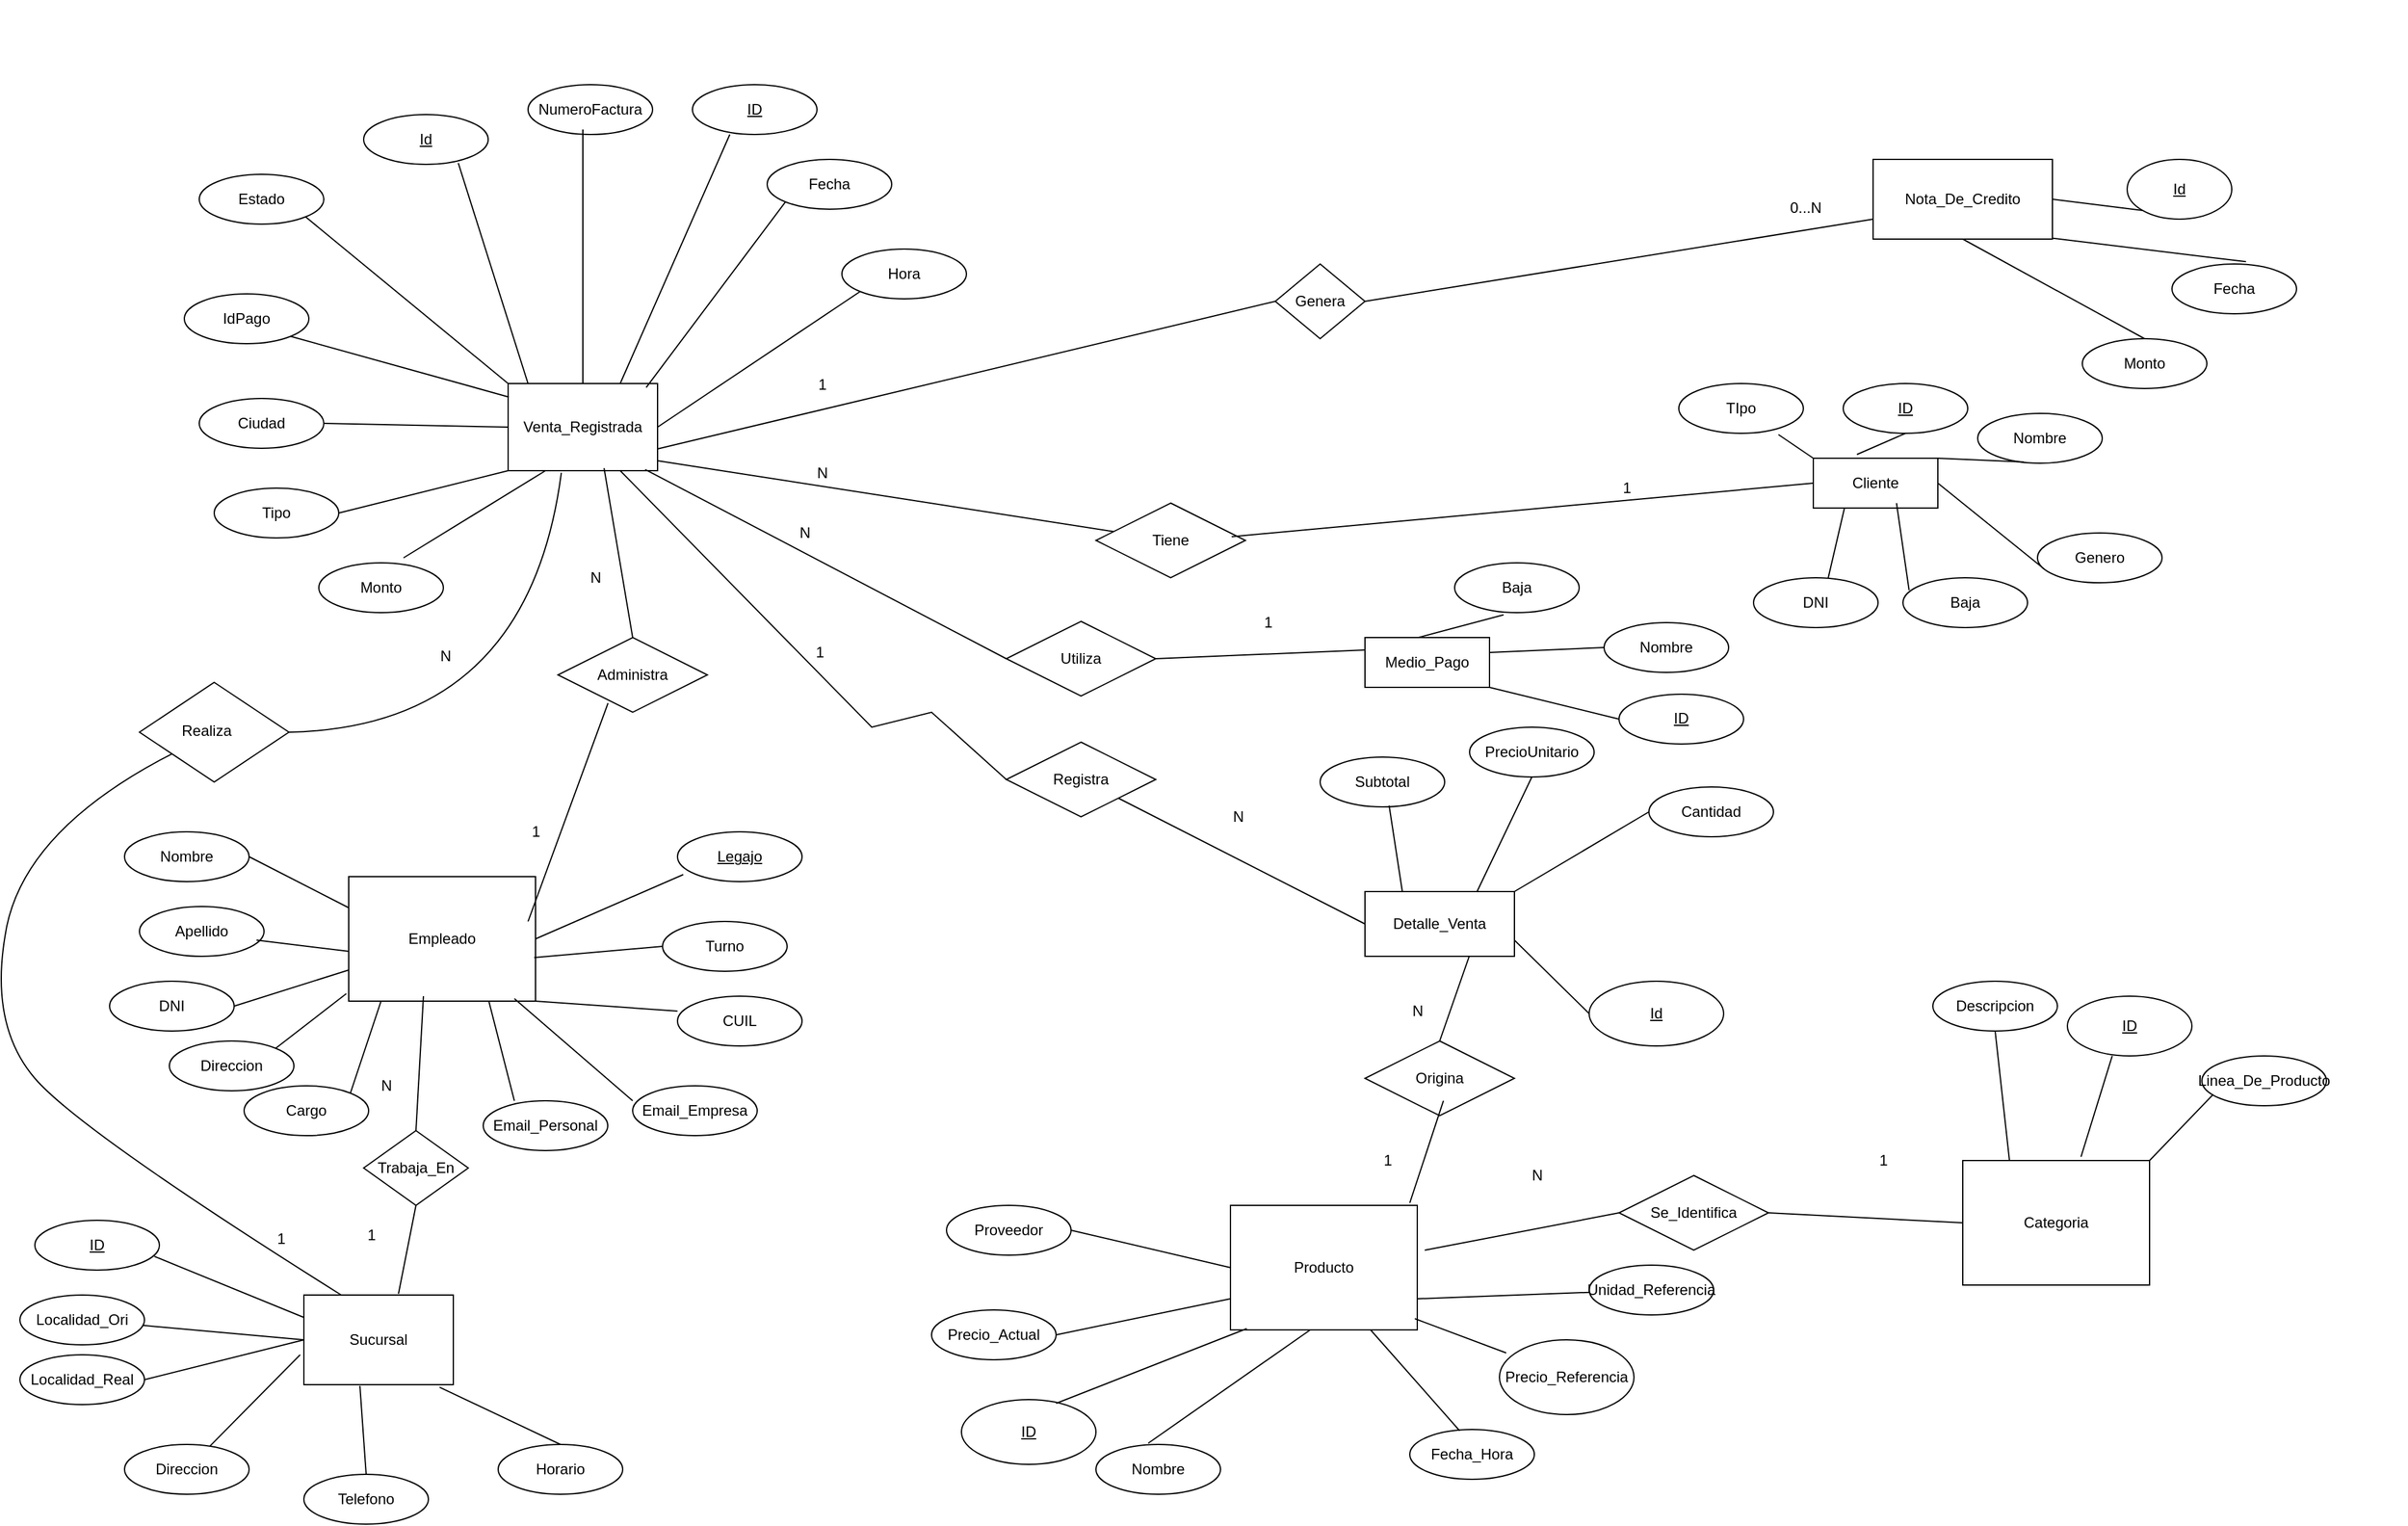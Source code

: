 <mxfile version="26.0.16">
  <diagram name="Página-1" id="UsycYZGFSsphmftQ30QH">
    <mxGraphModel dx="1320" dy="2883" grid="1" gridSize="12" guides="0" tooltips="1" connect="1" arrows="1" fold="1" page="1" pageScale="1" pageWidth="2200" pageHeight="2200" math="0" shadow="0">
      <root>
        <mxCell id="0" />
        <mxCell id="1" parent="0" />
        <mxCell id="an_xKArvUmKsYVzUiVtq-6" value="Venta_Registrada" style="whiteSpace=wrap;html=1;align=center;perimeterSpacing=0;strokeWidth=1;" parent="1" vertex="1">
          <mxGeometry x="512" y="252" width="120" height="70" as="geometry" />
        </mxCell>
        <mxCell id="an_xKArvUmKsYVzUiVtq-10" value="Ciudad" style="ellipse;whiteSpace=wrap;html=1;align=center;" parent="1" vertex="1">
          <mxGeometry x="264" y="264" width="100" height="40" as="geometry" />
        </mxCell>
        <mxCell id="an_xKArvUmKsYVzUiVtq-11" value="Cliente" style="whiteSpace=wrap;html=1;align=center;" parent="1" vertex="1">
          <mxGeometry x="1560" y="312" width="100" height="40" as="geometry" />
        </mxCell>
        <mxCell id="an_xKArvUmKsYVzUiVtq-12" value="Id" style="ellipse;whiteSpace=wrap;html=1;align=center;fontStyle=4;" parent="1" vertex="1">
          <mxGeometry x="396" y="36" width="100" height="40" as="geometry" />
        </mxCell>
        <mxCell id="an_xKArvUmKsYVzUiVtq-13" value="ID" style="ellipse;whiteSpace=wrap;html=1;align=center;fontStyle=4;" parent="1" vertex="1">
          <mxGeometry x="1584" y="252" width="100" height="40" as="geometry" />
        </mxCell>
        <mxCell id="an_xKArvUmKsYVzUiVtq-17" value="ID" style="ellipse;whiteSpace=wrap;html=1;align=center;fontStyle=4;" parent="1" vertex="1">
          <mxGeometry x="876" y="1068" width="108" height="52" as="geometry" />
        </mxCell>
        <mxCell id="an_xKArvUmKsYVzUiVtq-20" value="Fecha" style="ellipse;whiteSpace=wrap;html=1;align=center;" parent="1" vertex="1">
          <mxGeometry x="720" y="72" width="100" height="40" as="geometry" />
        </mxCell>
        <mxCell id="an_xKArvUmKsYVzUiVtq-26" value="Hora" style="ellipse;whiteSpace=wrap;html=1;align=center;" parent="1" vertex="1">
          <mxGeometry x="780" y="144" width="100" height="40" as="geometry" />
        </mxCell>
        <mxCell id="an_xKArvUmKsYVzUiVtq-27" value="Nombre" style="ellipse;whiteSpace=wrap;html=1;align=center;" parent="1" vertex="1">
          <mxGeometry x="1392" y="444" width="100" height="40" as="geometry" />
        </mxCell>
        <mxCell id="an_xKArvUmKsYVzUiVtq-40" value="Tiene" style="shape=rhombus;perimeter=rhombusPerimeter;whiteSpace=wrap;html=1;align=center;" parent="1" vertex="1">
          <mxGeometry x="984" y="348" width="120" height="60" as="geometry" />
        </mxCell>
        <mxCell id="an_xKArvUmKsYVzUiVtq-42" value="Utiliza" style="shape=rhombus;perimeter=rhombusPerimeter;whiteSpace=wrap;html=1;align=center;" parent="1" vertex="1">
          <mxGeometry x="912" y="443" width="120" height="60" as="geometry" />
        </mxCell>
        <mxCell id="an_xKArvUmKsYVzUiVtq-43" value="Administra" style="shape=rhombus;perimeter=rhombusPerimeter;whiteSpace=wrap;html=1;align=center;" parent="1" vertex="1">
          <mxGeometry x="552" y="456" width="120" height="60" as="geometry" />
        </mxCell>
        <mxCell id="an_xKArvUmKsYVzUiVtq-47" value="1" style="text;html=1;align=center;verticalAlign=middle;resizable=0;points=[];autosize=1;strokeColor=none;fillColor=none;" parent="1" vertex="1">
          <mxGeometry x="1392" y="324" width="36" height="24" as="geometry" />
        </mxCell>
        <mxCell id="an_xKArvUmKsYVzUiVtq-51" value="Nombre" style="ellipse;whiteSpace=wrap;html=1;align=center;" parent="1" vertex="1">
          <mxGeometry x="1692" y="276" width="100" height="40" as="geometry" />
        </mxCell>
        <mxCell id="an_xKArvUmKsYVzUiVtq-52" value="Genero" style="ellipse;whiteSpace=wrap;html=1;align=center;" parent="1" vertex="1">
          <mxGeometry x="1740" y="372" width="100" height="40" as="geometry" />
        </mxCell>
        <mxCell id="an_xKArvUmKsYVzUiVtq-55" value="TIpo" style="ellipse;whiteSpace=wrap;html=1;align=center;" parent="1" vertex="1">
          <mxGeometry x="1452" y="252" width="100" height="40" as="geometry" />
        </mxCell>
        <mxCell id="an_xKArvUmKsYVzUiVtq-58" value="N" style="text;html=1;align=center;verticalAlign=middle;resizable=0;points=[];autosize=1;strokeColor=none;fillColor=none;" parent="1" vertex="1">
          <mxGeometry x="732" y="360" width="36" height="24" as="geometry" />
        </mxCell>
        <mxCell id="an_xKArvUmKsYVzUiVtq-66" value="" style="endArrow=none;html=1;rounded=0;entryX=0;entryY=0.5;entryDx=0;entryDy=0;exitX=0.908;exitY=0.45;exitDx=0;exitDy=0;exitPerimeter=0;" parent="1" source="an_xKArvUmKsYVzUiVtq-40" target="an_xKArvUmKsYVzUiVtq-11" edge="1">
          <mxGeometry width="50" height="50" relative="1" as="geometry">
            <mxPoint x="1044" y="458" as="sourcePoint" />
            <mxPoint x="1094" y="408" as="targetPoint" />
          </mxGeometry>
        </mxCell>
        <mxCell id="an_xKArvUmKsYVzUiVtq-67" value="Medio_Pago" style="whiteSpace=wrap;html=1;align=center;" parent="1" vertex="1">
          <mxGeometry x="1200" y="456" width="100" height="40" as="geometry" />
        </mxCell>
        <mxCell id="an_xKArvUmKsYVzUiVtq-68" value="1" style="text;html=1;align=center;verticalAlign=middle;resizable=0;points=[];autosize=1;strokeColor=none;fillColor=none;" parent="1" vertex="1">
          <mxGeometry x="1104" y="432" width="36" height="24" as="geometry" />
        </mxCell>
        <mxCell id="an_xKArvUmKsYVzUiVtq-73" value="ID" style="ellipse;whiteSpace=wrap;html=1;align=center;fontStyle=4;" parent="1" vertex="1">
          <mxGeometry x="1404" y="501.48" width="100" height="40" as="geometry" />
        </mxCell>
        <mxCell id="an_xKArvUmKsYVzUiVtq-75" value="" style="endArrow=none;html=1;rounded=0;entryX=0;entryY=0.25;entryDx=0;entryDy=0;exitX=1;exitY=0.5;exitDx=0;exitDy=0;" parent="1" source="an_xKArvUmKsYVzUiVtq-42" target="an_xKArvUmKsYVzUiVtq-67" edge="1">
          <mxGeometry width="50" height="50" relative="1" as="geometry">
            <mxPoint x="1068" y="529" as="sourcePoint" />
            <mxPoint x="1118" y="479" as="targetPoint" />
          </mxGeometry>
        </mxCell>
        <mxCell id="an_xKArvUmKsYVzUiVtq-77" value="N" style="text;html=1;align=center;verticalAlign=middle;resizable=0;points=[];autosize=1;strokeColor=none;fillColor=none;" parent="1" vertex="1">
          <mxGeometry x="746" y="312" width="36" height="24" as="geometry" />
        </mxCell>
        <mxCell id="an_xKArvUmKsYVzUiVtq-92" style="edgeStyle=none;rounded=0;orthogonalLoop=1;jettySize=auto;html=1;" parent="1" source="an_xKArvUmKsYVzUiVtq-82" edge="1">
          <mxGeometry relative="1" as="geometry">
            <mxPoint x="492" y="668" as="targetPoint" />
          </mxGeometry>
        </mxCell>
        <mxCell id="an_xKArvUmKsYVzUiVtq-82" value="Empleado" style="whiteSpace=wrap;html=1;align=center;" parent="1" vertex="1">
          <mxGeometry x="384" y="648" width="150" height="100" as="geometry" />
        </mxCell>
        <mxCell id="an_xKArvUmKsYVzUiVtq-87" value="1" style="text;html=1;align=center;verticalAlign=middle;resizable=0;points=[];autosize=1;strokeColor=none;fillColor=none;" parent="1" vertex="1">
          <mxGeometry x="516" y="600" width="36" height="24" as="geometry" />
        </mxCell>
        <mxCell id="an_xKArvUmKsYVzUiVtq-89" value="N" style="text;html=1;align=center;verticalAlign=middle;resizable=0;points=[];autosize=1;strokeColor=none;fillColor=none;" parent="1" vertex="1">
          <mxGeometry x="564" y="396" width="36" height="24" as="geometry" />
        </mxCell>
        <mxCell id="an_xKArvUmKsYVzUiVtq-93" value="Email_Empresa" style="ellipse;whiteSpace=wrap;html=1;align=center;" parent="1" vertex="1">
          <mxGeometry x="612" y="816" width="100" height="40" as="geometry" />
        </mxCell>
        <mxCell id="an_xKArvUmKsYVzUiVtq-94" value="Email_Personal" style="ellipse;whiteSpace=wrap;html=1;align=center;" parent="1" vertex="1">
          <mxGeometry x="492" y="828" width="100" height="40" as="geometry" />
        </mxCell>
        <mxCell id="an_xKArvUmKsYVzUiVtq-95" value="Direccion" style="ellipse;whiteSpace=wrap;html=1;align=center;" parent="1" vertex="1">
          <mxGeometry x="240" y="780" width="100" height="40" as="geometry" />
        </mxCell>
        <mxCell id="an_xKArvUmKsYVzUiVtq-96" value="DNI" style="ellipse;whiteSpace=wrap;html=1;align=center;" parent="1" vertex="1">
          <mxGeometry x="192" y="732" width="100" height="40" as="geometry" />
        </mxCell>
        <mxCell id="an_xKArvUmKsYVzUiVtq-97" value="Apellido" style="ellipse;whiteSpace=wrap;html=1;align=center;" parent="1" vertex="1">
          <mxGeometry x="216" y="672" width="100" height="40" as="geometry" />
        </mxCell>
        <mxCell id="an_xKArvUmKsYVzUiVtq-98" value="Nombre" style="ellipse;whiteSpace=wrap;html=1;align=center;" parent="1" vertex="1">
          <mxGeometry x="204" y="612" width="100" height="40" as="geometry" />
        </mxCell>
        <mxCell id="an_xKArvUmKsYVzUiVtq-99" value="" style="endArrow=none;html=1;rounded=0;entryX=0.335;entryY=0.878;entryDx=0;entryDy=0;entryPerimeter=0;exitX=0.96;exitY=0.36;exitDx=0;exitDy=0;exitPerimeter=0;" parent="1" source="an_xKArvUmKsYVzUiVtq-82" target="an_xKArvUmKsYVzUiVtq-43" edge="1">
          <mxGeometry width="50" height="50" relative="1" as="geometry">
            <mxPoint x="576" y="686" as="sourcePoint" />
            <mxPoint x="626" y="636" as="targetPoint" />
          </mxGeometry>
        </mxCell>
        <mxCell id="an_xKArvUmKsYVzUiVtq-100" value="Descripcion" style="ellipse;whiteSpace=wrap;html=1;align=center;" parent="1" vertex="1">
          <mxGeometry x="1656" y="732" width="100" height="40" as="geometry" />
        </mxCell>
        <mxCell id="an_xKArvUmKsYVzUiVtq-101" value="Cargo" style="ellipse;whiteSpace=wrap;html=1;align=center;" parent="1" vertex="1">
          <mxGeometry x="300" y="816" width="100" height="40" as="geometry" />
        </mxCell>
        <mxCell id="an_xKArvUmKsYVzUiVtq-102" value="CUIL" style="ellipse;whiteSpace=wrap;html=1;align=center;" parent="1" vertex="1">
          <mxGeometry x="648" y="744" width="100" height="40" as="geometry" />
        </mxCell>
        <mxCell id="an_xKArvUmKsYVzUiVtq-105" value="Turno" style="ellipse;whiteSpace=wrap;html=1;align=center;" parent="1" vertex="1">
          <mxGeometry x="636" y="684" width="100" height="40" as="geometry" />
        </mxCell>
        <mxCell id="an_xKArvUmKsYVzUiVtq-117" value="ID" style="ellipse;whiteSpace=wrap;html=1;align=center;fontStyle=4;" parent="1" vertex="1">
          <mxGeometry x="1764" y="744" width="100" height="48" as="geometry" />
        </mxCell>
        <mxCell id="an_xKArvUmKsYVzUiVtq-120" value="Linea_De_Producto" style="ellipse;whiteSpace=wrap;html=1;align=center;" parent="1" vertex="1">
          <mxGeometry x="1872" y="792" width="100" height="40" as="geometry" />
        </mxCell>
        <mxCell id="an_xKArvUmKsYVzUiVtq-123" value="Categoria" style="whiteSpace=wrap;html=1;align=center;" parent="1" vertex="1">
          <mxGeometry x="1680" y="876" width="150" height="100" as="geometry" />
        </mxCell>
        <mxCell id="an_xKArvUmKsYVzUiVtq-125" value="Producto" style="whiteSpace=wrap;html=1;align=center;" parent="1" vertex="1">
          <mxGeometry x="1092" y="912" width="150" height="100" as="geometry" />
        </mxCell>
        <mxCell id="an_xKArvUmKsYVzUiVtq-129" value="Se_Identifica" style="shape=rhombus;perimeter=rhombusPerimeter;whiteSpace=wrap;html=1;align=center;" parent="1" vertex="1">
          <mxGeometry x="1404" y="888" width="120" height="60" as="geometry" />
        </mxCell>
        <mxCell id="an_xKArvUmKsYVzUiVtq-130" value="1" style="text;html=1;align=center;verticalAlign=middle;resizable=0;points=[];autosize=1;strokeColor=none;fillColor=none;" parent="1" vertex="1">
          <mxGeometry x="1598" y="864" width="36" height="24" as="geometry" />
        </mxCell>
        <mxCell id="an_xKArvUmKsYVzUiVtq-131" value="N" style="text;html=1;align=center;verticalAlign=middle;resizable=0;points=[];autosize=1;strokeColor=none;fillColor=none;" parent="1" vertex="1">
          <mxGeometry x="1320" y="876" width="36" height="24" as="geometry" />
        </mxCell>
        <mxCell id="an_xKArvUmKsYVzUiVtq-133" value="" style="endArrow=none;html=1;rounded=0;entryX=0;entryY=0.5;entryDx=0;entryDy=0;exitX=1;exitY=0.5;exitDx=0;exitDy=0;" parent="1" source="an_xKArvUmKsYVzUiVtq-129" target="an_xKArvUmKsYVzUiVtq-123" edge="1">
          <mxGeometry width="50" height="50" relative="1" as="geometry">
            <mxPoint x="1560" y="950" as="sourcePoint" />
            <mxPoint x="1610" y="900" as="targetPoint" />
          </mxGeometry>
        </mxCell>
        <mxCell id="an_xKArvUmKsYVzUiVtq-134" value="Precio_Actual" style="ellipse;whiteSpace=wrap;html=1;align=center;" parent="1" vertex="1">
          <mxGeometry x="852" y="996" width="100" height="40" as="geometry" />
        </mxCell>
        <mxCell id="an_xKArvUmKsYVzUiVtq-136" value="Unidad_Referencia" style="ellipse;whiteSpace=wrap;html=1;align=center;" parent="1" vertex="1">
          <mxGeometry x="1380" y="960" width="100" height="40" as="geometry" />
        </mxCell>
        <mxCell id="an_xKArvUmKsYVzUiVtq-137" value="Nombre" style="ellipse;whiteSpace=wrap;html=1;align=center;" parent="1" vertex="1">
          <mxGeometry x="984" y="1104" width="100" height="40" as="geometry" />
        </mxCell>
        <mxCell id="an_xKArvUmKsYVzUiVtq-139" value="Precio_Referencia" style="ellipse;whiteSpace=wrap;html=1;align=center;" parent="1" vertex="1">
          <mxGeometry x="1308" y="1020" width="108" height="60" as="geometry" />
        </mxCell>
        <mxCell id="an_xKArvUmKsYVzUiVtq-142" value="Fecha_Hora" style="ellipse;whiteSpace=wrap;html=1;align=center;" parent="1" vertex="1">
          <mxGeometry x="1236" y="1092" width="100" height="40" as="geometry" />
        </mxCell>
        <mxCell id="an_xKArvUmKsYVzUiVtq-149" value="Proveedor" style="ellipse;whiteSpace=wrap;html=1;align=center;" parent="1" vertex="1">
          <mxGeometry x="864" y="912" width="100" height="40" as="geometry" />
        </mxCell>
        <mxCell id="an_xKArvUmKsYVzUiVtq-152" value="Id" style="ellipse;whiteSpace=wrap;html=1;align=center;fontStyle=4;" parent="1" vertex="1">
          <mxGeometry x="1380" y="732" width="108" height="52" as="geometry" />
        </mxCell>
        <mxCell id="an_xKArvUmKsYVzUiVtq-155" value="Cantidad" style="ellipse;whiteSpace=wrap;html=1;align=center;" parent="1" vertex="1">
          <mxGeometry x="1428" y="576" width="100" height="40" as="geometry" />
        </mxCell>
        <mxCell id="an_xKArvUmKsYVzUiVtq-158" value="Origina" style="shape=rhombus;perimeter=rhombusPerimeter;whiteSpace=wrap;html=1;align=center;" parent="1" vertex="1">
          <mxGeometry x="1200" y="780" width="120" height="60" as="geometry" />
        </mxCell>
        <mxCell id="an_xKArvUmKsYVzUiVtq-160" value="" style="endArrow=none;html=1;rounded=0;entryX=0.5;entryY=1;entryDx=0;entryDy=0;" parent="1" edge="1">
          <mxGeometry width="50" height="50" relative="1" as="geometry">
            <mxPoint x="1236" y="910" as="sourcePoint" />
            <mxPoint x="1263" y="828" as="targetPoint" />
          </mxGeometry>
        </mxCell>
        <mxCell id="an_xKArvUmKsYVzUiVtq-162" value="N" style="text;html=1;align=center;verticalAlign=middle;resizable=0;points=[];autosize=1;strokeColor=none;fillColor=none;" parent="1" vertex="1">
          <mxGeometry x="1224" y="744" width="36" height="24" as="geometry" />
        </mxCell>
        <mxCell id="an_xKArvUmKsYVzUiVtq-163" value="1" style="text;html=1;align=center;verticalAlign=middle;resizable=0;points=[];autosize=1;strokeColor=none;fillColor=none;" parent="1" vertex="1">
          <mxGeometry x="1200" y="864" width="36" height="24" as="geometry" />
        </mxCell>
        <mxCell id="an_xKArvUmKsYVzUiVtq-168" value="" style="endArrow=none;html=1;rounded=0;entryX=0.75;entryY=1;entryDx=0;entryDy=0;exitX=0;exitY=0.5;exitDx=0;exitDy=0;" parent="1" source="i3SQ65WdC5mPxwsUUdCW-2" target="an_xKArvUmKsYVzUiVtq-6" edge="1">
          <mxGeometry width="50" height="50" relative="1" as="geometry">
            <mxPoint x="912" y="552" as="sourcePoint" />
            <mxPoint x="878" y="492" as="targetPoint" />
            <Array as="points">
              <mxPoint x="852" y="516" />
              <mxPoint x="804" y="528" />
            </Array>
          </mxGeometry>
        </mxCell>
        <mxCell id="an_xKArvUmKsYVzUiVtq-169" value="1" style="text;html=1;align=center;verticalAlign=middle;resizable=0;points=[];autosize=1;strokeColor=none;fillColor=none;" parent="1" vertex="1">
          <mxGeometry x="744" y="456" width="36" height="24" as="geometry" />
        </mxCell>
        <mxCell id="an_xKArvUmKsYVzUiVtq-170" value="N" style="text;html=1;align=center;verticalAlign=middle;resizable=0;points=[];autosize=1;strokeColor=none;fillColor=none;" parent="1" vertex="1">
          <mxGeometry x="1080" y="588" width="36" height="24" as="geometry" />
        </mxCell>
        <mxCell id="an_xKArvUmKsYVzUiVtq-172" value="Sucursal" style="whiteSpace=wrap;html=1;align=center;" parent="1" vertex="1">
          <mxGeometry x="348" y="984" width="120" height="72" as="geometry" />
        </mxCell>
        <mxCell id="an_xKArvUmKsYVzUiVtq-174" value="ID" style="ellipse;whiteSpace=wrap;html=1;align=center;fontStyle=4;" parent="1" vertex="1">
          <mxGeometry x="132" y="924" width="100" height="40" as="geometry" />
        </mxCell>
        <mxCell id="an_xKArvUmKsYVzUiVtq-176" value="Localidad_Ori" style="ellipse;whiteSpace=wrap;html=1;align=center;" parent="1" vertex="1">
          <mxGeometry x="120" y="984" width="100" height="40" as="geometry" />
        </mxCell>
        <mxCell id="an_xKArvUmKsYVzUiVtq-177" value="Direccion" style="ellipse;whiteSpace=wrap;html=1;align=center;" parent="1" vertex="1">
          <mxGeometry x="204" y="1104" width="100" height="40" as="geometry" />
        </mxCell>
        <mxCell id="an_xKArvUmKsYVzUiVtq-178" value="Horario" style="ellipse;whiteSpace=wrap;html=1;align=center;" parent="1" vertex="1">
          <mxGeometry x="504" y="1104" width="100" height="40" as="geometry" />
        </mxCell>
        <mxCell id="an_xKArvUmKsYVzUiVtq-179" value="Telefono" style="ellipse;whiteSpace=wrap;html=1;align=center;" parent="1" vertex="1">
          <mxGeometry x="348" y="1128" width="100" height="40" as="geometry" />
        </mxCell>
        <mxCell id="an_xKArvUmKsYVzUiVtq-180" value="" style="endArrow=none;html=1;rounded=0;entryX=0;entryY=0.25;entryDx=0;entryDy=0;exitX=0.96;exitY=0.725;exitDx=0;exitDy=0;exitPerimeter=0;" parent="1" source="an_xKArvUmKsYVzUiVtq-174" target="an_xKArvUmKsYVzUiVtq-172" edge="1">
          <mxGeometry width="50" height="50" relative="1" as="geometry">
            <mxPoint x="276" y="998" as="sourcePoint" />
            <mxPoint x="326" y="948" as="targetPoint" />
          </mxGeometry>
        </mxCell>
        <mxCell id="an_xKArvUmKsYVzUiVtq-181" value="" style="endArrow=none;html=1;rounded=0;entryX=0;entryY=0.5;entryDx=0;entryDy=0;" parent="1" source="an_xKArvUmKsYVzUiVtq-176" target="an_xKArvUmKsYVzUiVtq-172" edge="1">
          <mxGeometry width="50" height="50" relative="1" as="geometry">
            <mxPoint x="244" y="1040" as="sourcePoint" />
            <mxPoint x="302" y="1056" as="targetPoint" />
          </mxGeometry>
        </mxCell>
        <mxCell id="an_xKArvUmKsYVzUiVtq-182" value="" style="endArrow=none;html=1;rounded=0;entryX=-0.025;entryY=0.667;entryDx=0;entryDy=0;entryPerimeter=0;" parent="1" source="an_xKArvUmKsYVzUiVtq-177" target="an_xKArvUmKsYVzUiVtq-172" edge="1">
          <mxGeometry width="50" height="50" relative="1" as="geometry">
            <mxPoint x="276" y="1094" as="sourcePoint" />
            <mxPoint x="326" y="1044" as="targetPoint" />
          </mxGeometry>
        </mxCell>
        <mxCell id="an_xKArvUmKsYVzUiVtq-183" value="" style="endArrow=none;html=1;rounded=0;entryX=0.375;entryY=1.014;entryDx=0;entryDy=0;entryPerimeter=0;exitX=0.5;exitY=0;exitDx=0;exitDy=0;" parent="1" source="an_xKArvUmKsYVzUiVtq-179" target="an_xKArvUmKsYVzUiVtq-172" edge="1">
          <mxGeometry width="50" height="50" relative="1" as="geometry">
            <mxPoint x="398" y="1116" as="sourcePoint" />
            <mxPoint x="482" y="1092" as="targetPoint" />
          </mxGeometry>
        </mxCell>
        <mxCell id="an_xKArvUmKsYVzUiVtq-184" value="" style="endArrow=none;html=1;rounded=0;exitX=0.908;exitY=1.028;exitDx=0;exitDy=0;exitPerimeter=0;entryX=0.5;entryY=0;entryDx=0;entryDy=0;" parent="1" source="an_xKArvUmKsYVzUiVtq-172" target="an_xKArvUmKsYVzUiVtq-178" edge="1">
          <mxGeometry width="50" height="50" relative="1" as="geometry">
            <mxPoint x="504" y="1094" as="sourcePoint" />
            <mxPoint x="516" y="1116" as="targetPoint" />
          </mxGeometry>
        </mxCell>
        <mxCell id="an_xKArvUmKsYVzUiVtq-188" value="1" style="text;html=1;align=center;verticalAlign=middle;resizable=0;points=[];autosize=1;strokeColor=none;fillColor=none;" parent="1" vertex="1">
          <mxGeometry x="384" y="924" width="36" height="24" as="geometry" />
        </mxCell>
        <mxCell id="an_xKArvUmKsYVzUiVtq-189" value="N" style="text;html=1;align=center;verticalAlign=middle;resizable=0;points=[];autosize=1;strokeColor=none;fillColor=none;" parent="1" vertex="1">
          <mxGeometry x="396" y="804" width="36" height="24" as="geometry" />
        </mxCell>
        <mxCell id="an_xKArvUmKsYVzUiVtq-207" value="Genera" style="shape=rhombus;perimeter=rhombusPerimeter;whiteSpace=wrap;html=1;align=center;" parent="1" vertex="1">
          <mxGeometry x="1128" y="156" width="72" height="60" as="geometry" />
        </mxCell>
        <mxCell id="an_xKArvUmKsYVzUiVtq-209" value="" style="endArrow=none;html=1;rounded=0;entryX=0;entryY=0.5;entryDx=0;entryDy=0;exitX=1;exitY=0.75;exitDx=0;exitDy=0;" parent="1" source="an_xKArvUmKsYVzUiVtq-6" target="an_xKArvUmKsYVzUiVtq-207" edge="1">
          <mxGeometry width="50" height="50" relative="1" as="geometry">
            <mxPoint x="660" y="300" as="sourcePoint" />
            <mxPoint x="840" y="240" as="targetPoint" />
          </mxGeometry>
        </mxCell>
        <mxCell id="an_xKArvUmKsYVzUiVtq-210" value="" style="endArrow=none;html=1;rounded=0;exitX=1;exitY=0.5;exitDx=0;exitDy=0;entryX=0;entryY=1;entryDx=0;entryDy=0;" parent="1" source="an_xKArvUmKsYVzUiVtq-6" target="an_xKArvUmKsYVzUiVtq-26" edge="1">
          <mxGeometry width="50" height="50" relative="1" as="geometry">
            <mxPoint x="720" y="242" as="sourcePoint" />
            <mxPoint x="770" y="192" as="targetPoint" />
          </mxGeometry>
        </mxCell>
        <mxCell id="an_xKArvUmKsYVzUiVtq-211" value="1" style="text;html=1;align=center;verticalAlign=middle;resizable=0;points=[];autosize=1;strokeColor=none;fillColor=none;" parent="1" vertex="1">
          <mxGeometry x="746" y="241" width="36" height="24" as="geometry" />
        </mxCell>
        <mxCell id="an_xKArvUmKsYVzUiVtq-213" value="" style="endArrow=none;html=1;rounded=0;entryX=0;entryY=1;entryDx=0;entryDy=0;exitX=0.924;exitY=0.045;exitDx=0;exitDy=0;exitPerimeter=0;" parent="1" source="an_xKArvUmKsYVzUiVtq-6" target="an_xKArvUmKsYVzUiVtq-20" edge="1">
          <mxGeometry width="50" height="50" relative="1" as="geometry">
            <mxPoint x="636" y="218" as="sourcePoint" />
            <mxPoint x="686" y="168" as="targetPoint" />
          </mxGeometry>
        </mxCell>
        <mxCell id="an_xKArvUmKsYVzUiVtq-215" value="Tipo" style="ellipse;whiteSpace=wrap;html=1;align=center;" parent="1" vertex="1">
          <mxGeometry x="276" y="336" width="100" height="40" as="geometry" />
        </mxCell>
        <mxCell id="an_xKArvUmKsYVzUiVtq-220" value="Monto" style="ellipse;whiteSpace=wrap;html=1;align=center;" parent="1" vertex="1">
          <mxGeometry x="360" y="396" width="100" height="40" as="geometry" />
        </mxCell>
        <mxCell id="an_xKArvUmKsYVzUiVtq-225" value="" style="endArrow=none;html=1;rounded=0;entryX=0;entryY=0.5;entryDx=0;entryDy=0;exitX=1;exitY=0;exitDx=0;exitDy=0;" parent="1" target="an_xKArvUmKsYVzUiVtq-27" edge="1">
          <mxGeometry width="50" height="50" relative="1" as="geometry">
            <mxPoint x="1300.0" y="468" as="sourcePoint" />
            <mxPoint x="1391.2" y="408" as="targetPoint" />
          </mxGeometry>
        </mxCell>
        <mxCell id="an_xKArvUmKsYVzUiVtq-227" value="" style="endArrow=none;html=1;rounded=0;entryX=0;entryY=0.5;entryDx=0;entryDy=0;exitX=1;exitY=1;exitDx=0;exitDy=0;" parent="1" source="an_xKArvUmKsYVzUiVtq-67" target="an_xKArvUmKsYVzUiVtq-73" edge="1">
          <mxGeometry width="50" height="50" relative="1" as="geometry">
            <mxPoint x="1332" y="528.48" as="sourcePoint" />
            <mxPoint x="1382" y="478.48" as="targetPoint" />
          </mxGeometry>
        </mxCell>
        <mxCell id="an_xKArvUmKsYVzUiVtq-229" value="" style="endArrow=none;html=1;rounded=0;entryX=0;entryY=0.5;entryDx=0;entryDy=0;exitX=1;exitY=0;exitDx=0;exitDy=0;" parent="1" source="i3SQ65WdC5mPxwsUUdCW-1" target="an_xKArvUmKsYVzUiVtq-155" edge="1">
          <mxGeometry width="50" height="50" relative="1" as="geometry">
            <mxPoint x="1332" y="648" as="sourcePoint" />
            <mxPoint x="1394" y="588" as="targetPoint" />
          </mxGeometry>
        </mxCell>
        <mxCell id="an_xKArvUmKsYVzUiVtq-230" value="Subtotal" style="ellipse;whiteSpace=wrap;html=1;align=center;" parent="1" vertex="1">
          <mxGeometry x="1164" y="552" width="100" height="40" as="geometry" />
        </mxCell>
        <mxCell id="an_xKArvUmKsYVzUiVtq-231" value="" style="endArrow=none;html=1;rounded=0;entryX=0.554;entryY=0.974;entryDx=0;entryDy=0;entryPerimeter=0;exitX=0.25;exitY=0;exitDx=0;exitDy=0;" parent="1" source="i3SQ65WdC5mPxwsUUdCW-1" target="an_xKArvUmKsYVzUiVtq-230" edge="1">
          <mxGeometry width="50" height="50" relative="1" as="geometry">
            <mxPoint x="1216.944" y="644.976" as="sourcePoint" />
            <mxPoint x="1214" y="576" as="targetPoint" />
          </mxGeometry>
        </mxCell>
        <mxCell id="an_xKArvUmKsYVzUiVtq-232" value="PrecioUnitario" style="ellipse;whiteSpace=wrap;html=1;align=center;" parent="1" vertex="1">
          <mxGeometry x="1284" y="528" width="100" height="40" as="geometry" />
        </mxCell>
        <mxCell id="an_xKArvUmKsYVzUiVtq-233" value="" style="endArrow=none;html=1;rounded=0;entryX=0.5;entryY=1;entryDx=0;entryDy=0;exitX=0.75;exitY=0;exitDx=0;exitDy=0;" parent="1" source="i3SQ65WdC5mPxwsUUdCW-1" target="an_xKArvUmKsYVzUiVtq-232" edge="1">
          <mxGeometry width="50" height="50" relative="1" as="geometry">
            <mxPoint x="1296" y="648" as="sourcePoint" />
            <mxPoint x="1346" y="588" as="targetPoint" />
          </mxGeometry>
        </mxCell>
        <mxCell id="an_xKArvUmKsYVzUiVtq-234" value="Trabaja_En" style="shape=rhombus;perimeter=rhombusPerimeter;whiteSpace=wrap;html=1;align=center;" parent="1" vertex="1">
          <mxGeometry x="396" y="852" width="84" height="60" as="geometry" />
        </mxCell>
        <mxCell id="an_xKArvUmKsYVzUiVtq-235" value="" style="endArrow=none;html=1;rounded=0;entryX=0.4;entryY=0.96;entryDx=0;entryDy=0;entryPerimeter=0;exitX=0.5;exitY=0;exitDx=0;exitDy=0;" parent="1" source="an_xKArvUmKsYVzUiVtq-234" target="an_xKArvUmKsYVzUiVtq-82" edge="1">
          <mxGeometry width="50" height="50" relative="1" as="geometry">
            <mxPoint x="432" y="830" as="sourcePoint" />
            <mxPoint x="482" y="780" as="targetPoint" />
          </mxGeometry>
        </mxCell>
        <mxCell id="an_xKArvUmKsYVzUiVtq-236" value="" style="endArrow=none;html=1;rounded=0;entryX=0.5;entryY=1;entryDx=0;entryDy=0;exitX=0.633;exitY=-0.014;exitDx=0;exitDy=0;exitPerimeter=0;" parent="1" source="an_xKArvUmKsYVzUiVtq-172" target="an_xKArvUmKsYVzUiVtq-234" edge="1">
          <mxGeometry width="50" height="50" relative="1" as="geometry">
            <mxPoint x="420" y="972" as="sourcePoint" />
            <mxPoint x="470" y="924" as="targetPoint" />
          </mxGeometry>
        </mxCell>
        <mxCell id="an_xKArvUmKsYVzUiVtq-240" value="" style="endArrow=none;html=1;rounded=0;entryX=0.709;entryY=0.923;entryDx=0;entryDy=0;entryPerimeter=0;exitX=0.5;exitY=0;exitDx=0;exitDy=0;" parent="1" source="an_xKArvUmKsYVzUiVtq-158" target="i3SQ65WdC5mPxwsUUdCW-1" edge="1">
          <mxGeometry width="50" height="50" relative="1" as="geometry">
            <mxPoint x="1260" y="794" as="sourcePoint" />
            <mxPoint x="1285.056" y="722.016" as="targetPoint" />
          </mxGeometry>
        </mxCell>
        <mxCell id="an_xKArvUmKsYVzUiVtq-241" value="" style="endArrow=none;html=1;rounded=0;entryX=0;entryY=0.5;entryDx=0;entryDy=0;exitX=1;exitY=0.75;exitDx=0;exitDy=0;" parent="1" source="i3SQ65WdC5mPxwsUUdCW-1" target="an_xKArvUmKsYVzUiVtq-152" edge="1">
          <mxGeometry width="50" height="50" relative="1" as="geometry">
            <mxPoint x="1332" y="698" as="sourcePoint" />
            <mxPoint x="1382" y="648" as="targetPoint" />
          </mxGeometry>
        </mxCell>
        <mxCell id="an_xKArvUmKsYVzUiVtq-245" value="" style="endArrow=none;html=1;rounded=0;entryX=0;entryY=0.5;entryDx=0;entryDy=0;exitX=0.993;exitY=0.65;exitDx=0;exitDy=0;exitPerimeter=0;" parent="1" source="an_xKArvUmKsYVzUiVtq-82" target="an_xKArvUmKsYVzUiVtq-105" edge="1">
          <mxGeometry width="50" height="50" relative="1" as="geometry">
            <mxPoint x="624" y="710" as="sourcePoint" />
            <mxPoint x="674" y="660" as="targetPoint" />
          </mxGeometry>
        </mxCell>
        <mxCell id="an_xKArvUmKsYVzUiVtq-246" value="" style="endArrow=none;html=1;rounded=0;entryX=0;entryY=0.3;entryDx=0;entryDy=0;entryPerimeter=0;exitX=1;exitY=1;exitDx=0;exitDy=0;" parent="1" source="an_xKArvUmKsYVzUiVtq-82" target="an_xKArvUmKsYVzUiVtq-102" edge="1">
          <mxGeometry width="50" height="50" relative="1" as="geometry">
            <mxPoint x="588" y="782" as="sourcePoint" />
            <mxPoint x="638" y="732" as="targetPoint" />
          </mxGeometry>
        </mxCell>
        <mxCell id="an_xKArvUmKsYVzUiVtq-247" value="" style="endArrow=none;html=1;rounded=0;entryX=0;entryY=0.3;entryDx=0;entryDy=0;entryPerimeter=0;exitX=0.887;exitY=0.98;exitDx=0;exitDy=0;exitPerimeter=0;" parent="1" source="an_xKArvUmKsYVzUiVtq-82" target="an_xKArvUmKsYVzUiVtq-93" edge="1">
          <mxGeometry width="50" height="50" relative="1" as="geometry">
            <mxPoint x="528" y="806" as="sourcePoint" />
            <mxPoint x="578" y="756" as="targetPoint" />
          </mxGeometry>
        </mxCell>
        <mxCell id="an_xKArvUmKsYVzUiVtq-248" value="" style="endArrow=none;html=1;rounded=0;entryX=0.75;entryY=1;entryDx=0;entryDy=0;exitX=0.25;exitY=0;exitDx=0;exitDy=0;exitPerimeter=0;" parent="1" source="an_xKArvUmKsYVzUiVtq-94" target="an_xKArvUmKsYVzUiVtq-82" edge="1">
          <mxGeometry width="50" height="50" relative="1" as="geometry">
            <mxPoint x="468" y="818" as="sourcePoint" />
            <mxPoint x="518" y="768" as="targetPoint" />
          </mxGeometry>
        </mxCell>
        <mxCell id="an_xKArvUmKsYVzUiVtq-249" value="" style="endArrow=none;html=1;rounded=0;entryX=0.173;entryY=1;entryDx=0;entryDy=0;entryPerimeter=0;exitX=1;exitY=0;exitDx=0;exitDy=0;" parent="1" source="an_xKArvUmKsYVzUiVtq-101" target="an_xKArvUmKsYVzUiVtq-82" edge="1">
          <mxGeometry width="50" height="50" relative="1" as="geometry">
            <mxPoint x="360" y="818" as="sourcePoint" />
            <mxPoint x="410" y="768" as="targetPoint" />
          </mxGeometry>
        </mxCell>
        <mxCell id="an_xKArvUmKsYVzUiVtq-250" value="" style="endArrow=none;html=1;rounded=0;entryX=-0.013;entryY=0.94;entryDx=0;entryDy=0;entryPerimeter=0;exitX=1;exitY=0;exitDx=0;exitDy=0;" parent="1" source="an_xKArvUmKsYVzUiVtq-95" target="an_xKArvUmKsYVzUiVtq-82" edge="1">
          <mxGeometry width="50" height="50" relative="1" as="geometry">
            <mxPoint x="324" y="794" as="sourcePoint" />
            <mxPoint x="374" y="744" as="targetPoint" />
          </mxGeometry>
        </mxCell>
        <mxCell id="an_xKArvUmKsYVzUiVtq-251" value="" style="endArrow=none;html=1;rounded=0;entryX=0;entryY=0.75;entryDx=0;entryDy=0;exitX=1;exitY=0.5;exitDx=0;exitDy=0;" parent="1" source="an_xKArvUmKsYVzUiVtq-96" target="an_xKArvUmKsYVzUiVtq-82" edge="1">
          <mxGeometry width="50" height="50" relative="1" as="geometry">
            <mxPoint x="264" y="758" as="sourcePoint" />
            <mxPoint x="314" y="708" as="targetPoint" />
          </mxGeometry>
        </mxCell>
        <mxCell id="an_xKArvUmKsYVzUiVtq-252" value="" style="endArrow=none;html=1;rounded=0;entryX=0;entryY=0.6;entryDx=0;entryDy=0;entryPerimeter=0;exitX=0.94;exitY=0.675;exitDx=0;exitDy=0;exitPerimeter=0;" parent="1" source="an_xKArvUmKsYVzUiVtq-97" target="an_xKArvUmKsYVzUiVtq-82" edge="1">
          <mxGeometry width="50" height="50" relative="1" as="geometry">
            <mxPoint x="264" y="710" as="sourcePoint" />
            <mxPoint x="314" y="660" as="targetPoint" />
          </mxGeometry>
        </mxCell>
        <mxCell id="an_xKArvUmKsYVzUiVtq-256" value="" style="endArrow=none;html=1;rounded=0;entryX=0;entryY=0.25;entryDx=0;entryDy=0;exitX=1;exitY=0.5;exitDx=0;exitDy=0;" parent="1" source="an_xKArvUmKsYVzUiVtq-98" target="an_xKArvUmKsYVzUiVtq-82" edge="1">
          <mxGeometry width="50" height="50" relative="1" as="geometry">
            <mxPoint x="312" y="626" as="sourcePoint" />
            <mxPoint x="362" y="576" as="targetPoint" />
          </mxGeometry>
        </mxCell>
        <mxCell id="an_xKArvUmKsYVzUiVtq-258" value="" style="endArrow=none;html=1;rounded=0;entryX=0.087;entryY=0.99;entryDx=0;entryDy=0;entryPerimeter=0;exitX=0.704;exitY=0.058;exitDx=0;exitDy=0;exitPerimeter=0;" parent="1" source="an_xKArvUmKsYVzUiVtq-17" target="an_xKArvUmKsYVzUiVtq-125" edge="1">
          <mxGeometry width="50" height="50" relative="1" as="geometry">
            <mxPoint x="1056" y="1070" as="sourcePoint" />
            <mxPoint x="1106" y="1020" as="targetPoint" />
          </mxGeometry>
        </mxCell>
        <mxCell id="an_xKArvUmKsYVzUiVtq-259" value="" style="endArrow=none;html=1;rounded=0;entryX=0;entryY=0.75;entryDx=0;entryDy=0;exitX=1;exitY=0.5;exitDx=0;exitDy=0;" parent="1" source="an_xKArvUmKsYVzUiVtq-134" target="an_xKArvUmKsYVzUiVtq-125" edge="1">
          <mxGeometry width="50" height="50" relative="1" as="geometry">
            <mxPoint x="1020" y="1034" as="sourcePoint" />
            <mxPoint x="1070" y="984" as="targetPoint" />
          </mxGeometry>
        </mxCell>
        <mxCell id="an_xKArvUmKsYVzUiVtq-260" value="" style="endArrow=none;html=1;rounded=0;entryX=0;entryY=0.5;entryDx=0;entryDy=0;exitX=1;exitY=0.5;exitDx=0;exitDy=0;" parent="1" source="an_xKArvUmKsYVzUiVtq-149" target="an_xKArvUmKsYVzUiVtq-125" edge="1">
          <mxGeometry width="50" height="50" relative="1" as="geometry">
            <mxPoint x="984" y="986" as="sourcePoint" />
            <mxPoint x="1034" y="936" as="targetPoint" />
          </mxGeometry>
        </mxCell>
        <mxCell id="an_xKArvUmKsYVzUiVtq-261" value="" style="endArrow=none;html=1;rounded=0;entryX=0.427;entryY=1;entryDx=0;entryDy=0;entryPerimeter=0;exitX=0.42;exitY=-0.025;exitDx=0;exitDy=0;exitPerimeter=0;" parent="1" source="an_xKArvUmKsYVzUiVtq-137" target="an_xKArvUmKsYVzUiVtq-125" edge="1">
          <mxGeometry width="50" height="50" relative="1" as="geometry">
            <mxPoint x="1140" y="1082" as="sourcePoint" />
            <mxPoint x="1190" y="1032" as="targetPoint" />
          </mxGeometry>
        </mxCell>
        <mxCell id="an_xKArvUmKsYVzUiVtq-262" value="" style="endArrow=none;html=1;rounded=0;entryX=0.4;entryY=0.025;entryDx=0;entryDy=0;entryPerimeter=0;exitX=0.75;exitY=1;exitDx=0;exitDy=0;" parent="1" source="an_xKArvUmKsYVzUiVtq-125" target="an_xKArvUmKsYVzUiVtq-142" edge="1">
          <mxGeometry width="50" height="50" relative="1" as="geometry">
            <mxPoint x="1200" y="1070" as="sourcePoint" />
            <mxPoint x="1250" y="1020" as="targetPoint" />
          </mxGeometry>
        </mxCell>
        <mxCell id="an_xKArvUmKsYVzUiVtq-263" value="" style="endArrow=none;html=1;rounded=0;entryX=0.05;entryY=0.175;entryDx=0;entryDy=0;entryPerimeter=0;exitX=0.987;exitY=0.91;exitDx=0;exitDy=0;exitPerimeter=0;" parent="1" source="an_xKArvUmKsYVzUiVtq-125" target="an_xKArvUmKsYVzUiVtq-139" edge="1">
          <mxGeometry width="50" height="50" relative="1" as="geometry">
            <mxPoint x="1260" y="1034" as="sourcePoint" />
            <mxPoint x="1310" y="984" as="targetPoint" />
          </mxGeometry>
        </mxCell>
        <mxCell id="an_xKArvUmKsYVzUiVtq-264" value="" style="endArrow=none;html=1;rounded=0;exitX=1;exitY=0.75;exitDx=0;exitDy=0;" parent="1" source="an_xKArvUmKsYVzUiVtq-125" target="an_xKArvUmKsYVzUiVtq-136" edge="1">
          <mxGeometry width="50" height="50" relative="1" as="geometry">
            <mxPoint x="1296" y="1010" as="sourcePoint" />
            <mxPoint x="1346" y="960" as="targetPoint" />
          </mxGeometry>
        </mxCell>
        <mxCell id="an_xKArvUmKsYVzUiVtq-265" value="" style="endArrow=none;html=1;rounded=0;entryX=0;entryY=0.5;entryDx=0;entryDy=0;exitX=1.04;exitY=0.36;exitDx=0;exitDy=0;exitPerimeter=0;" parent="1" source="an_xKArvUmKsYVzUiVtq-125" target="an_xKArvUmKsYVzUiVtq-129" edge="1">
          <mxGeometry width="50" height="50" relative="1" as="geometry">
            <mxPoint x="1284" y="962" as="sourcePoint" />
            <mxPoint x="1334" y="912" as="targetPoint" />
          </mxGeometry>
        </mxCell>
        <mxCell id="an_xKArvUmKsYVzUiVtq-266" value="" style="endArrow=none;html=1;rounded=0;entryX=0.5;entryY=1;entryDx=0;entryDy=0;exitX=0.25;exitY=0;exitDx=0;exitDy=0;" parent="1" source="an_xKArvUmKsYVzUiVtq-123" target="an_xKArvUmKsYVzUiVtq-100" edge="1">
          <mxGeometry width="50" height="50" relative="1" as="geometry">
            <mxPoint x="1668" y="830" as="sourcePoint" />
            <mxPoint x="1718" y="780" as="targetPoint" />
          </mxGeometry>
        </mxCell>
        <mxCell id="an_xKArvUmKsYVzUiVtq-267" value="" style="endArrow=none;html=1;rounded=0;entryX=0.36;entryY=1;entryDx=0;entryDy=0;entryPerimeter=0;exitX=0.633;exitY=-0.03;exitDx=0;exitDy=0;exitPerimeter=0;" parent="1" source="an_xKArvUmKsYVzUiVtq-123" target="an_xKArvUmKsYVzUiVtq-117" edge="1">
          <mxGeometry width="50" height="50" relative="1" as="geometry">
            <mxPoint x="1764" y="842" as="sourcePoint" />
            <mxPoint x="1814" y="792" as="targetPoint" />
          </mxGeometry>
        </mxCell>
        <mxCell id="an_xKArvUmKsYVzUiVtq-268" value="" style="endArrow=none;html=1;rounded=0;entryX=0.09;entryY=0.775;entryDx=0;entryDy=0;entryPerimeter=0;exitX=1;exitY=0;exitDx=0;exitDy=0;" parent="1" source="an_xKArvUmKsYVzUiVtq-123" target="an_xKArvUmKsYVzUiVtq-120" edge="1">
          <mxGeometry width="50" height="50" relative="1" as="geometry">
            <mxPoint x="1848" y="866" as="sourcePoint" />
            <mxPoint x="1898" y="816" as="targetPoint" />
          </mxGeometry>
        </mxCell>
        <mxCell id="an_xKArvUmKsYVzUiVtq-269" value="" style="endArrow=none;html=1;rounded=0;entryX=0.8;entryY=1.025;entryDx=0;entryDy=0;entryPerimeter=0;exitX=0;exitY=0;exitDx=0;exitDy=0;" parent="1" source="an_xKArvUmKsYVzUiVtq-11" target="an_xKArvUmKsYVzUiVtq-55" edge="1">
          <mxGeometry width="50" height="50" relative="1" as="geometry">
            <mxPoint x="1524" y="326" as="sourcePoint" />
            <mxPoint x="1574" y="276" as="targetPoint" />
          </mxGeometry>
        </mxCell>
        <mxCell id="an_xKArvUmKsYVzUiVtq-270" value="" style="endArrow=none;html=1;rounded=0;entryX=0.5;entryY=1;entryDx=0;entryDy=0;exitX=0.35;exitY=-0.075;exitDx=0;exitDy=0;exitPerimeter=0;" parent="1" source="an_xKArvUmKsYVzUiVtq-11" target="an_xKArvUmKsYVzUiVtq-13" edge="1">
          <mxGeometry width="50" height="50" relative="1" as="geometry">
            <mxPoint x="1572" y="302" as="sourcePoint" />
            <mxPoint x="1622" y="252" as="targetPoint" />
          </mxGeometry>
        </mxCell>
        <mxCell id="an_xKArvUmKsYVzUiVtq-271" value="" style="endArrow=none;html=1;rounded=0;entryX=0.37;entryY=0.975;entryDx=0;entryDy=0;entryPerimeter=0;exitX=1;exitY=0;exitDx=0;exitDy=0;" parent="1" source="an_xKArvUmKsYVzUiVtq-11" target="an_xKArvUmKsYVzUiVtq-51" edge="1">
          <mxGeometry width="50" height="50" relative="1" as="geometry">
            <mxPoint x="1668" y="350" as="sourcePoint" />
            <mxPoint x="1718" y="300" as="targetPoint" />
          </mxGeometry>
        </mxCell>
        <mxCell id="an_xKArvUmKsYVzUiVtq-272" value="" style="endArrow=none;html=1;rounded=0;entryX=0.03;entryY=0.675;entryDx=0;entryDy=0;entryPerimeter=0;exitX=1;exitY=0.5;exitDx=0;exitDy=0;" parent="1" source="an_xKArvUmKsYVzUiVtq-11" target="an_xKArvUmKsYVzUiVtq-52" edge="1">
          <mxGeometry width="50" height="50" relative="1" as="geometry">
            <mxPoint x="1680" y="410" as="sourcePoint" />
            <mxPoint x="1730" y="360" as="targetPoint" />
          </mxGeometry>
        </mxCell>
        <mxCell id="an_xKArvUmKsYVzUiVtq-273" value="" style="endArrow=none;html=1;rounded=0;exitX=1;exitY=0.886;exitDx=0;exitDy=0;exitPerimeter=0;" parent="1" source="an_xKArvUmKsYVzUiVtq-6" target="an_xKArvUmKsYVzUiVtq-40" edge="1">
          <mxGeometry width="50" height="50" relative="1" as="geometry">
            <mxPoint x="684" y="350" as="sourcePoint" />
            <mxPoint x="734" y="300" as="targetPoint" />
          </mxGeometry>
        </mxCell>
        <mxCell id="an_xKArvUmKsYVzUiVtq-274" value="" style="endArrow=none;html=1;rounded=0;entryX=0;entryY=0.5;entryDx=0;entryDy=0;exitX=0.917;exitY=0.986;exitDx=0;exitDy=0;exitPerimeter=0;" parent="1" source="an_xKArvUmKsYVzUiVtq-6" target="an_xKArvUmKsYVzUiVtq-42" edge="1">
          <mxGeometry width="50" height="50" relative="1" as="geometry">
            <mxPoint x="756" y="398" as="sourcePoint" />
            <mxPoint x="806" y="348" as="targetPoint" />
          </mxGeometry>
        </mxCell>
        <mxCell id="an_xKArvUmKsYVzUiVtq-276" value="" style="endArrow=none;html=1;rounded=0;entryX=0.133;entryY=0;entryDx=0;entryDy=0;entryPerimeter=0;exitX=0.76;exitY=0.975;exitDx=0;exitDy=0;exitPerimeter=0;" parent="1" source="an_xKArvUmKsYVzUiVtq-12" target="an_xKArvUmKsYVzUiVtq-6" edge="1">
          <mxGeometry width="50" height="50" relative="1" as="geometry">
            <mxPoint x="444" y="218" as="sourcePoint" />
            <mxPoint x="494" y="168" as="targetPoint" />
          </mxGeometry>
        </mxCell>
        <mxCell id="an_xKArvUmKsYVzUiVtq-278" value="" style="endArrow=none;html=1;rounded=0;entryX=0;entryY=0.5;entryDx=0;entryDy=0;exitX=1;exitY=0.5;exitDx=0;exitDy=0;" parent="1" source="an_xKArvUmKsYVzUiVtq-10" target="an_xKArvUmKsYVzUiVtq-6" edge="1">
          <mxGeometry width="50" height="50" relative="1" as="geometry">
            <mxPoint x="384" y="290" as="sourcePoint" />
            <mxPoint x="434" y="240" as="targetPoint" />
          </mxGeometry>
        </mxCell>
        <mxCell id="an_xKArvUmKsYVzUiVtq-282" value="" style="endArrow=none;html=1;rounded=0;entryX=0.642;entryY=0.971;entryDx=0;entryDy=0;entryPerimeter=0;exitX=0.5;exitY=0;exitDx=0;exitDy=0;" parent="1" source="an_xKArvUmKsYVzUiVtq-43" target="an_xKArvUmKsYVzUiVtq-6" edge="1">
          <mxGeometry width="50" height="50" relative="1" as="geometry">
            <mxPoint x="624" y="446" as="sourcePoint" />
            <mxPoint x="674" y="396" as="targetPoint" />
          </mxGeometry>
        </mxCell>
        <mxCell id="an_xKArvUmKsYVzUiVtq-287" value="Id" style="ellipse;whiteSpace=wrap;html=1;align=center;fontStyle=4;" parent="1" vertex="1">
          <mxGeometry x="1812" y="72" width="84" height="48" as="geometry" />
        </mxCell>
        <mxCell id="an_xKArvUmKsYVzUiVtq-288" value="" style="endArrow=none;html=1;rounded=0;entryX=0;entryY=1;entryDx=0;entryDy=0;exitX=1;exitY=0.5;exitDx=0;exitDy=0;" parent="1" source="i3SQ65WdC5mPxwsUUdCW-32" target="an_xKArvUmKsYVzUiVtq-287" edge="1">
          <mxGeometry width="50" height="50" relative="1" as="geometry">
            <mxPoint x="1766.16" y="121.344" as="sourcePoint" />
            <mxPoint x="2028.0" y="-48" as="targetPoint" />
          </mxGeometry>
        </mxCell>
        <mxCell id="an_xKArvUmKsYVzUiVtq-289" style="edgeStyle=none;rounded=0;orthogonalLoop=1;jettySize=auto;html=1;entryX=0;entryY=0.5;entryDx=0;entryDy=0;" parent="1" edge="1">
          <mxGeometry relative="1" as="geometry">
            <mxPoint x="2028.0" y="-48" as="sourcePoint" />
            <mxPoint x="2028.0" y="-48" as="targetPoint" />
          </mxGeometry>
        </mxCell>
        <mxCell id="an_xKArvUmKsYVzUiVtq-296" value="" style="endArrow=none;html=1;rounded=0;entryX=0.911;entryY=0.965;entryDx=0;entryDy=0;entryPerimeter=0;exitX=0.594;exitY=-0.046;exitDx=0;exitDy=0;exitPerimeter=0;" parent="1" source="an_xKArvUmKsYVzUiVtq-297" target="i3SQ65WdC5mPxwsUUdCW-32" edge="1">
          <mxGeometry width="50" height="50" relative="1" as="geometry">
            <mxPoint x="1944" y="120" as="sourcePoint" />
            <mxPoint x="1751.472" y="161.344" as="targetPoint" />
          </mxGeometry>
        </mxCell>
        <mxCell id="an_xKArvUmKsYVzUiVtq-297" value="Fecha" style="ellipse;whiteSpace=wrap;html=1;align=center;" parent="1" vertex="1">
          <mxGeometry x="1848" y="156" width="100" height="40" as="geometry" />
        </mxCell>
        <mxCell id="an_xKArvUmKsYVzUiVtq-301" value="" style="endArrow=none;html=1;rounded=0;entryX=0.5;entryY=1;entryDx=0;entryDy=0;exitX=0.5;exitY=0;exitDx=0;exitDy=0;" parent="1" source="an_xKArvUmKsYVzUiVtq-302" target="i3SQ65WdC5mPxwsUUdCW-32" edge="1">
          <mxGeometry width="50" height="50" relative="1" as="geometry">
            <mxPoint x="1872" y="120" as="sourcePoint" />
            <mxPoint x="1692" y="160.0" as="targetPoint" />
          </mxGeometry>
        </mxCell>
        <mxCell id="an_xKArvUmKsYVzUiVtq-302" value="Monto" style="ellipse;whiteSpace=wrap;html=1;align=center;" parent="1" vertex="1">
          <mxGeometry x="1776" y="216" width="100" height="40" as="geometry" />
        </mxCell>
        <mxCell id="an_xKArvUmKsYVzUiVtq-304" value="" style="endArrow=none;html=1;rounded=0;entryX=0.046;entryY=0.859;entryDx=0;entryDy=0;exitX=1;exitY=0.5;exitDx=0;exitDy=0;entryPerimeter=0;" parent="1" source="an_xKArvUmKsYVzUiVtq-82" target="i3SQ65WdC5mPxwsUUdCW-40" edge="1">
          <mxGeometry width="50" height="50" relative="1" as="geometry">
            <mxPoint x="552" y="698" as="sourcePoint" />
            <mxPoint x="636.0" y="656" as="targetPoint" />
          </mxGeometry>
        </mxCell>
        <mxCell id="an_xKArvUmKsYVzUiVtq-315" value="Baja" style="ellipse;whiteSpace=wrap;html=1;align=center;" parent="1" vertex="1">
          <mxGeometry x="1632" y="408" width="100" height="40" as="geometry" />
        </mxCell>
        <mxCell id="an_xKArvUmKsYVzUiVtq-316" value="" style="endArrow=none;html=1;rounded=0;entryX=0.049;entryY=0.249;entryDx=0;entryDy=0;entryPerimeter=0;exitX=0.668;exitY=0.901;exitDx=0;exitDy=0;exitPerimeter=0;" parent="1" source="an_xKArvUmKsYVzUiVtq-11" target="an_xKArvUmKsYVzUiVtq-315" edge="1">
          <mxGeometry width="50" height="50" relative="1" as="geometry">
            <mxPoint x="1572" y="434" as="sourcePoint" />
            <mxPoint x="1622" y="384" as="targetPoint" />
          </mxGeometry>
        </mxCell>
        <mxCell id="an_xKArvUmKsYVzUiVtq-317" value="Baja" style="ellipse;whiteSpace=wrap;html=1;align=center;" parent="1" vertex="1">
          <mxGeometry x="1272" y="396" width="100" height="40" as="geometry" />
        </mxCell>
        <mxCell id="an_xKArvUmKsYVzUiVtq-318" value="" style="endArrow=none;html=1;rounded=0;entryX=0.393;entryY=1.043;entryDx=0;entryDy=0;entryPerimeter=0;exitX=0.433;exitY=-0.004;exitDx=0;exitDy=0;exitPerimeter=0;" parent="1" source="an_xKArvUmKsYVzUiVtq-67" target="an_xKArvUmKsYVzUiVtq-317" edge="1">
          <mxGeometry width="50" height="50" relative="1" as="geometry">
            <mxPoint x="1212" y="470" as="sourcePoint" />
            <mxPoint x="1262" y="420" as="targetPoint" />
          </mxGeometry>
        </mxCell>
        <mxCell id="an_xKArvUmKsYVzUiVtq-319" value="Estado" style="ellipse;whiteSpace=wrap;html=1;align=center;" parent="1" vertex="1">
          <mxGeometry x="264" y="84" width="100" height="40" as="geometry" />
        </mxCell>
        <mxCell id="i3SQ65WdC5mPxwsUUdCW-1" value="Detalle_Venta" style="whiteSpace=wrap;html=1;align=center;" parent="1" vertex="1">
          <mxGeometry x="1200" y="660" width="120" height="52" as="geometry" />
        </mxCell>
        <mxCell id="i3SQ65WdC5mPxwsUUdCW-2" value="Registra" style="shape=rhombus;perimeter=rhombusPerimeter;whiteSpace=wrap;html=1;align=center;" parent="1" vertex="1">
          <mxGeometry x="912" y="540" width="120" height="60" as="geometry" />
        </mxCell>
        <mxCell id="i3SQ65WdC5mPxwsUUdCW-4" value="" style="endArrow=none;html=1;rounded=0;entryX=0;entryY=0.5;entryDx=0;entryDy=0;exitX=1;exitY=1;exitDx=0;exitDy=0;" parent="1" source="i3SQ65WdC5mPxwsUUdCW-2" target="i3SQ65WdC5mPxwsUUdCW-1" edge="1">
          <mxGeometry width="50" height="50" relative="1" as="geometry">
            <mxPoint x="1044" y="674" as="sourcePoint" />
            <mxPoint x="1094" y="624" as="targetPoint" />
          </mxGeometry>
        </mxCell>
        <mxCell id="i3SQ65WdC5mPxwsUUdCW-32" value="Nota_De_Credito" style="whiteSpace=wrap;html=1;align=center;" parent="1" vertex="1">
          <mxGeometry x="1608" y="72" width="144" height="64" as="geometry" />
        </mxCell>
        <mxCell id="i3SQ65WdC5mPxwsUUdCW-33" value="DNI" style="ellipse;whiteSpace=wrap;html=1;align=center;" parent="1" vertex="1">
          <mxGeometry x="1512" y="408" width="100" height="40" as="geometry" />
        </mxCell>
        <mxCell id="i3SQ65WdC5mPxwsUUdCW-34" value="" style="endArrow=none;html=1;rounded=0;entryX=0.25;entryY=1;entryDx=0;entryDy=0;exitX=0.6;exitY=0.001;exitDx=0;exitDy=0;exitPerimeter=0;" parent="1" source="i3SQ65WdC5mPxwsUUdCW-33" target="an_xKArvUmKsYVzUiVtq-11" edge="1">
          <mxGeometry width="50" height="50" relative="1" as="geometry">
            <mxPoint x="1524" y="410" as="sourcePoint" />
            <mxPoint x="1574" y="360" as="targetPoint" />
          </mxGeometry>
        </mxCell>
        <mxCell id="i3SQ65WdC5mPxwsUUdCW-36" value="NumeroFactura" style="ellipse;whiteSpace=wrap;html=1;align=center;" parent="1" vertex="1">
          <mxGeometry x="528" y="12" width="100" height="40" as="geometry" />
        </mxCell>
        <mxCell id="i3SQ65WdC5mPxwsUUdCW-37" style="edgeStyle=orthogonalEdgeStyle;rounded=0;orthogonalLoop=1;jettySize=auto;html=1;exitX=0.5;exitY=1;exitDx=0;exitDy=0;" parent="1" source="an_xKArvUmKsYVzUiVtq-176" target="an_xKArvUmKsYVzUiVtq-176" edge="1">
          <mxGeometry relative="1" as="geometry" />
        </mxCell>
        <mxCell id="i3SQ65WdC5mPxwsUUdCW-38" value="Localidad_Real" style="ellipse;whiteSpace=wrap;html=1;align=center;" parent="1" vertex="1">
          <mxGeometry x="120" y="1032" width="100" height="40" as="geometry" />
        </mxCell>
        <mxCell id="i3SQ65WdC5mPxwsUUdCW-39" value="" style="endArrow=none;html=1;rounded=0;entryX=0;entryY=0.5;entryDx=0;entryDy=0;exitX=1;exitY=0.5;exitDx=0;exitDy=0;" parent="1" source="i3SQ65WdC5mPxwsUUdCW-38" target="an_xKArvUmKsYVzUiVtq-172" edge="1">
          <mxGeometry width="50" height="50" relative="1" as="geometry">
            <mxPoint x="252" y="1070" as="sourcePoint" />
            <mxPoint x="302" y="1020" as="targetPoint" />
          </mxGeometry>
        </mxCell>
        <mxCell id="i3SQ65WdC5mPxwsUUdCW-40" value="Legajo" style="ellipse;whiteSpace=wrap;html=1;align=center;fontStyle=4;" parent="1" vertex="1">
          <mxGeometry x="648" y="612" width="100" height="40" as="geometry" />
        </mxCell>
        <mxCell id="i3SQ65WdC5mPxwsUUdCW-41" value="" style="endArrow=none;html=1;rounded=0;entryX=0.005;entryY=0.155;entryDx=0;entryDy=0;entryPerimeter=0;exitX=1;exitY=1;exitDx=0;exitDy=0;" parent="1" source="i3SQ65WdC5mPxwsUUdCW-42" target="an_xKArvUmKsYVzUiVtq-6" edge="1">
          <mxGeometry width="50" height="50" relative="1" as="geometry">
            <mxPoint x="396" y="242" as="sourcePoint" />
            <mxPoint x="446" y="192" as="targetPoint" />
          </mxGeometry>
        </mxCell>
        <mxCell id="i3SQ65WdC5mPxwsUUdCW-42" value="IdPago" style="ellipse;whiteSpace=wrap;html=1;align=center;" parent="1" vertex="1">
          <mxGeometry x="252" y="180" width="100" height="40" as="geometry" />
        </mxCell>
        <mxCell id="rn4Tuk3TMcYPcY3QAkJP-1" value="ID" style="ellipse;whiteSpace=wrap;html=1;align=center;fontStyle=4;" parent="1" vertex="1">
          <mxGeometry x="660" y="12" width="100" height="40" as="geometry" />
        </mxCell>
        <mxCell id="rn4Tuk3TMcYPcY3QAkJP-2" value="" style="endArrow=none;html=1;rounded=0;fontSize=12;startSize=8;endSize=8;curved=1;exitX=1;exitY=0.5;exitDx=0;exitDy=0;entryX=0;entryY=0.75;entryDx=0;entryDy=0;" parent="1" source="an_xKArvUmKsYVzUiVtq-207" target="i3SQ65WdC5mPxwsUUdCW-32" edge="1">
          <mxGeometry width="50" height="50" relative="1" as="geometry">
            <mxPoint x="1152" y="218" as="sourcePoint" />
            <mxPoint x="1202" y="168" as="targetPoint" />
          </mxGeometry>
        </mxCell>
        <mxCell id="rn4Tuk3TMcYPcY3QAkJP-4" value="" style="endArrow=none;html=1;rounded=0;fontSize=12;startSize=8;endSize=8;curved=1;entryX=1;entryY=1;entryDx=0;entryDy=0;exitX=0;exitY=0;exitDx=0;exitDy=0;" parent="1" source="an_xKArvUmKsYVzUiVtq-6" target="an_xKArvUmKsYVzUiVtq-319" edge="1">
          <mxGeometry width="50" height="50" relative="1" as="geometry">
            <mxPoint x="984" y="218" as="sourcePoint" />
            <mxPoint x="1034" y="168" as="targetPoint" />
          </mxGeometry>
        </mxCell>
        <mxCell id="rn4Tuk3TMcYPcY3QAkJP-5" value="" style="endArrow=none;html=1;rounded=0;fontSize=12;startSize=8;endSize=8;curved=1;exitX=0.5;exitY=0;exitDx=0;exitDy=0;" parent="1" source="an_xKArvUmKsYVzUiVtq-6" edge="1">
          <mxGeometry width="50" height="50" relative="1" as="geometry">
            <mxPoint x="739" y="182" as="sourcePoint" />
            <mxPoint x="572" y="48" as="targetPoint" />
          </mxGeometry>
        </mxCell>
        <mxCell id="rn4Tuk3TMcYPcY3QAkJP-6" value="" style="endArrow=none;html=1;rounded=0;fontSize=12;startSize=8;endSize=8;curved=1;entryX=0.3;entryY=1;entryDx=0;entryDy=0;exitX=0.75;exitY=0;exitDx=0;exitDy=0;entryPerimeter=0;" parent="1" source="an_xKArvUmKsYVzUiVtq-6" target="rn4Tuk3TMcYPcY3QAkJP-1" edge="1">
          <mxGeometry width="50" height="50" relative="1" as="geometry">
            <mxPoint x="536" y="276" as="sourcePoint" />
            <mxPoint x="373" y="142" as="targetPoint" />
          </mxGeometry>
        </mxCell>
        <mxCell id="rn4Tuk3TMcYPcY3QAkJP-7" value="" style="endArrow=none;html=1;rounded=0;fontSize=12;startSize=8;endSize=8;curved=1;entryX=1;entryY=0.5;entryDx=0;entryDy=0;exitX=0;exitY=1;exitDx=0;exitDy=0;" parent="1" source="an_xKArvUmKsYVzUiVtq-6" target="an_xKArvUmKsYVzUiVtq-215" edge="1">
          <mxGeometry width="50" height="50" relative="1" as="geometry">
            <mxPoint x="984" y="218" as="sourcePoint" />
            <mxPoint x="1034" y="168" as="targetPoint" />
          </mxGeometry>
        </mxCell>
        <mxCell id="rn4Tuk3TMcYPcY3QAkJP-8" value="" style="endArrow=none;html=1;rounded=0;fontSize=12;startSize=8;endSize=8;curved=1;exitX=0.68;exitY=-0.1;exitDx=0;exitDy=0;exitPerimeter=0;entryX=0.25;entryY=1;entryDx=0;entryDy=0;" parent="1" source="an_xKArvUmKsYVzUiVtq-220" target="an_xKArvUmKsYVzUiVtq-6" edge="1">
          <mxGeometry width="50" height="50" relative="1" as="geometry">
            <mxPoint x="984" y="218" as="sourcePoint" />
            <mxPoint x="1034" y="168" as="targetPoint" />
          </mxGeometry>
        </mxCell>
        <mxCell id="rn4Tuk3TMcYPcY3QAkJP-9" value="0...N" style="text;html=1;align=center;verticalAlign=middle;whiteSpace=wrap;rounded=0;" parent="1" vertex="1">
          <mxGeometry x="1524" y="96" width="60" height="30" as="geometry" />
        </mxCell>
        <mxCell id="f-Gr9zm8_yFh1XqmEJyx-2" value="" style="endArrow=none;html=1;rounded=0;fontSize=12;startSize=8;endSize=8;curved=1;" edge="1" parent="1" target="f-Gr9zm8_yFh1XqmEJyx-3">
          <mxGeometry width="50" height="50" relative="1" as="geometry">
            <mxPoint x="108" y="696" as="sourcePoint" />
            <mxPoint x="384" y="984" as="targetPoint" />
            <Array as="points">
              <mxPoint x="120" y="612" />
            </Array>
          </mxGeometry>
        </mxCell>
        <mxCell id="f-Gr9zm8_yFh1XqmEJyx-3" value="" style="rhombus;whiteSpace=wrap;html=1;" vertex="1" parent="1">
          <mxGeometry x="216" y="492" width="120" height="80" as="geometry" />
        </mxCell>
        <mxCell id="f-Gr9zm8_yFh1XqmEJyx-4" value="" style="endArrow=none;html=1;rounded=0;fontSize=12;startSize=8;endSize=8;curved=1;exitX=0.25;exitY=0;exitDx=0;exitDy=0;" edge="1" parent="1" source="an_xKArvUmKsYVzUiVtq-172">
          <mxGeometry width="50" height="50" relative="1" as="geometry">
            <mxPoint x="828" y="698" as="sourcePoint" />
            <mxPoint x="108" y="696" as="targetPoint" />
            <Array as="points">
              <mxPoint x="168" y="852" />
              <mxPoint x="96" y="768" />
            </Array>
          </mxGeometry>
        </mxCell>
        <mxCell id="f-Gr9zm8_yFh1XqmEJyx-5" value="" style="endArrow=none;html=1;rounded=0;fontSize=12;startSize=8;endSize=8;curved=1;entryX=0.356;entryY=1.024;entryDx=0;entryDy=0;entryPerimeter=0;exitX=1;exitY=0.5;exitDx=0;exitDy=0;" edge="1" parent="1" source="f-Gr9zm8_yFh1XqmEJyx-3" target="an_xKArvUmKsYVzUiVtq-6">
          <mxGeometry width="50" height="50" relative="1" as="geometry">
            <mxPoint x="492" y="528" as="sourcePoint" />
            <mxPoint x="878" y="420" as="targetPoint" />
            <Array as="points">
              <mxPoint x="528" y="528" />
            </Array>
          </mxGeometry>
        </mxCell>
        <mxCell id="f-Gr9zm8_yFh1XqmEJyx-6" value="Realiza" style="text;html=1;align=center;verticalAlign=middle;whiteSpace=wrap;rounded=0;" vertex="1" parent="1">
          <mxGeometry x="240" y="516" width="60" height="30" as="geometry" />
        </mxCell>
        <mxCell id="f-Gr9zm8_yFh1XqmEJyx-7" value="1" style="text;html=1;align=center;verticalAlign=middle;whiteSpace=wrap;rounded=0;" vertex="1" parent="1">
          <mxGeometry x="300" y="924" width="60" height="30" as="geometry" />
        </mxCell>
        <mxCell id="f-Gr9zm8_yFh1XqmEJyx-8" value="N" style="text;html=1;align=center;verticalAlign=middle;whiteSpace=wrap;rounded=0;" vertex="1" parent="1">
          <mxGeometry x="432" y="456" width="60" height="30" as="geometry" />
        </mxCell>
      </root>
    </mxGraphModel>
  </diagram>
</mxfile>
